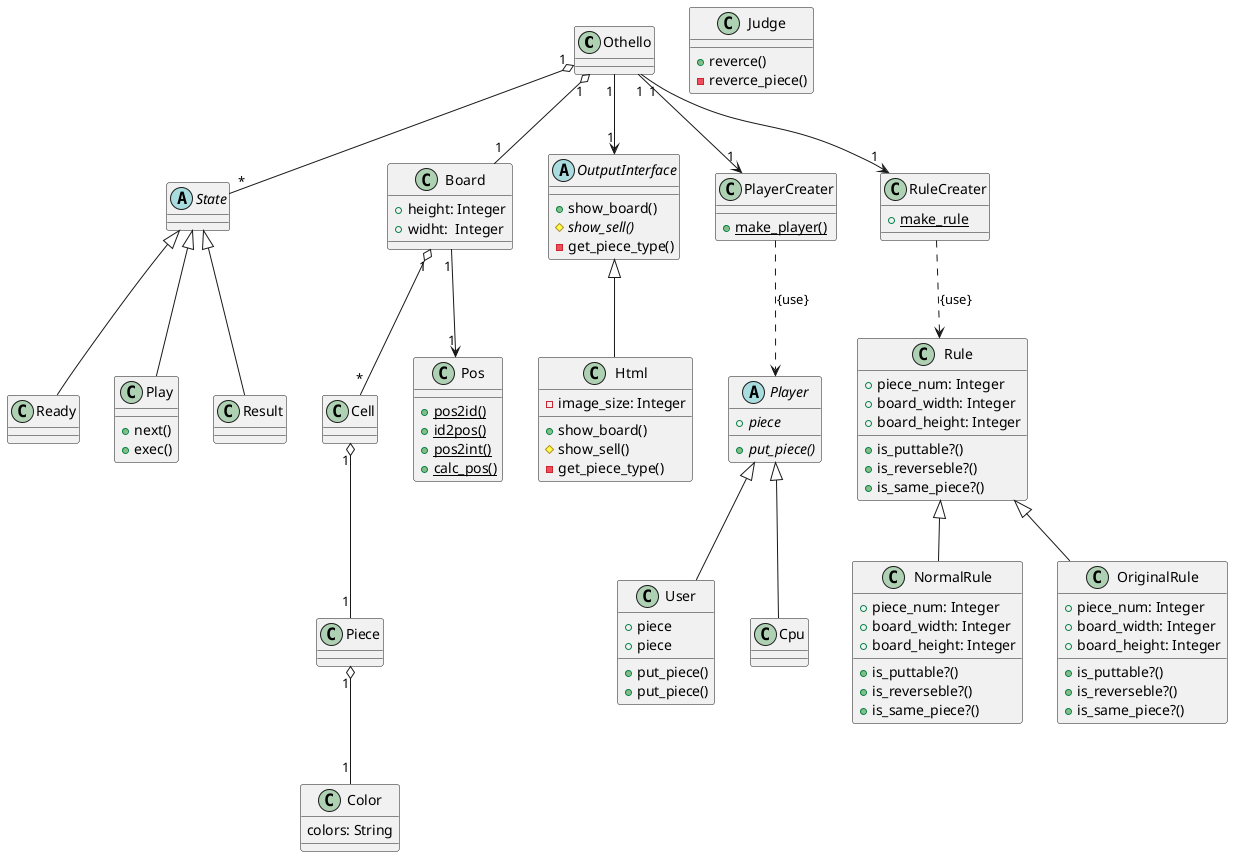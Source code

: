 @startuml{othello.png}

class Othello {
}

abstract State {
}

class Board {
  +height: Integer
  +widht:  Integer
}

class Cell {
}

class Piece {
}

class Piece {
}

class Color {
  colors: String
}

class Pos {
  +{static} pos2id()
  +{static} id2pos()
  +{static} pos2int()
  +{static} calc_pos()
}

class Ready {
}

class Play {
  +next()
  +exec()
}

class Result {
}

abstract OutputInterface {
  +show_board()
  #{abstract} show_sell()
  -get_piece_type()
}

class Html {
  -image_size: Integer

  +show_board()
  #show_sell()
  -get_piece_type()
}

' Player {{{
abstract Player {
  +{abstract} piece
  +{abstract} put_piece()
}
class User {
  +piece
  +put_piece()
}
class User {
  +piece
  +put_piece()
}
' }}}

class Judge {
  +reverce()
  -reverce_piece()
}
class PlayerCreater {
  +{static} make_player()
}

' Rule {{{
class Rule {
  +piece_num: Integer
  +board_width: Integer
  +board_height: Integer

  +is_puttable?()
  +is_reverseble?()
  +is_same_piece?()
}

class NormalRule {
  +piece_num: Integer
  +board_width: Integer
  +board_height: Integer

  +is_puttable?()
  +is_reverseble?()
  +is_same_piece?()
}

class OriginalRule {
  +piece_num: Integer
  +board_width: Integer
  +board_height: Integer

  +is_puttable?()
  +is_reverseble?()
  +is_same_piece?()
}
class RuleCreater {
  +{static} make_rule
}
' }}}

' 関連 {{{
Othello "1" o-- "*" State
Othello "1" --> "1" OutputInterface
Othello "1" o-- "1" Board
Othello "1" --> "1" PlayerCreater
Othello "1" --> "1" RuleCreater

State <|-- Ready
State <|-- Play
State <|-- Result

Board "1" --> "1" Pos
Board "1" o-- "*" Cell

RuleCreater ..> Rule : {use}
Rule <|-- NormalRule
Rule <|-- OriginalRule

PlayerCreater ..> Player : {use}
Player <|-- User
Player <|-- Cpu

Cell  "1" o-- "1" Piece
Piece "1" o-- "1" Color

OutputInterface <|-- Html
' }}}

@enduml

